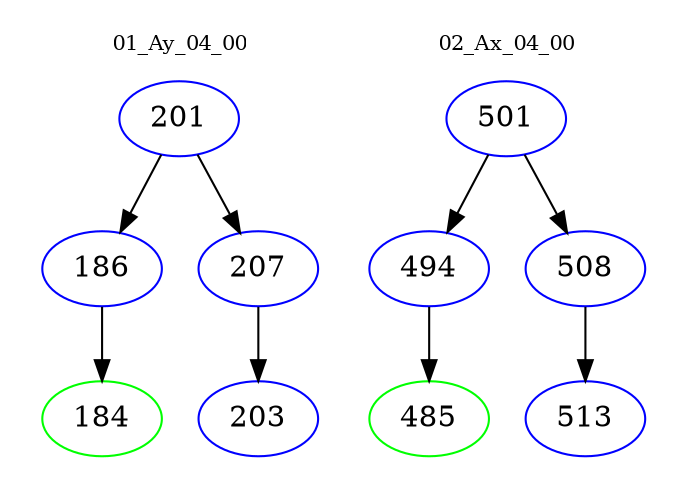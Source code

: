 digraph{
subgraph cluster_0 {
color = white
label = "01_Ay_04_00";
fontsize=10;
T0_201 [label="201", color="blue"]
T0_201 -> T0_186 [color="black"]
T0_186 [label="186", color="blue"]
T0_186 -> T0_184 [color="black"]
T0_184 [label="184", color="green"]
T0_201 -> T0_207 [color="black"]
T0_207 [label="207", color="blue"]
T0_207 -> T0_203 [color="black"]
T0_203 [label="203", color="blue"]
}
subgraph cluster_1 {
color = white
label = "02_Ax_04_00";
fontsize=10;
T1_501 [label="501", color="blue"]
T1_501 -> T1_494 [color="black"]
T1_494 [label="494", color="blue"]
T1_494 -> T1_485 [color="black"]
T1_485 [label="485", color="green"]
T1_501 -> T1_508 [color="black"]
T1_508 [label="508", color="blue"]
T1_508 -> T1_513 [color="black"]
T1_513 [label="513", color="blue"]
}
}
